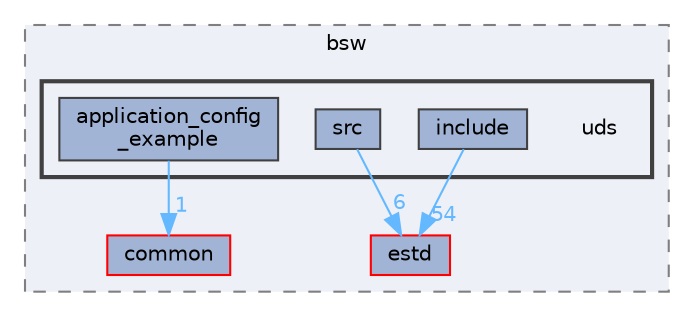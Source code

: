 digraph "uds"
{
 // LATEX_PDF_SIZE
  bgcolor="transparent";
  edge [fontname=Helvetica,fontsize=10,labelfontname=Helvetica,labelfontsize=10];
  node [fontname=Helvetica,fontsize=10,shape=box,height=0.2,width=0.4];
  compound=true
  subgraph clusterdir_6d5c880d47bd8ed5a2539072056c02e0 {
    graph [ bgcolor="#edf0f7", pencolor="grey50", label="bsw", fontname=Helvetica,fontsize=10 style="filled,dashed", URL="dir_6d5c880d47bd8ed5a2539072056c02e0.html",tooltip=""]
  dir_20a012b5fcadd4a8631b6f1c7befe460 [label="common", fillcolor="#a2b4d6", color="red", style="filled", URL="dir_20a012b5fcadd4a8631b6f1c7befe460.html",tooltip=""];
  dir_705ed472854f071e46e92f9933f4d565 [label="estd", fillcolor="#a2b4d6", color="red", style="filled", URL="dir_705ed472854f071e46e92f9933f4d565.html",tooltip=""];
  subgraph clusterdir_9c089a312cf4ed484a4c28b68bbb80d4 {
    graph [ bgcolor="#edf0f7", pencolor="grey25", label="", fontname=Helvetica,fontsize=10 style="filled,bold", URL="dir_9c089a312cf4ed484a4c28b68bbb80d4.html",tooltip=""]
    dir_9c089a312cf4ed484a4c28b68bbb80d4 [shape=plaintext, label="uds"];
  dir_88540dc4a140d820331c3f3698b44304 [label="application_config\l_example", fillcolor="#a2b4d6", color="grey25", style="filled", URL="dir_88540dc4a140d820331c3f3698b44304.html",tooltip=""];
  dir_cde98e899b35b5d35fa81339f2aae0b0 [label="include", fillcolor="#a2b4d6", color="grey25", style="filled", URL="dir_cde98e899b35b5d35fa81339f2aae0b0.html",tooltip=""];
  dir_649fb6d2d3abc15ff9f0a7a4535a1532 [label="src", fillcolor="#a2b4d6", color="grey25", style="filled", URL="dir_649fb6d2d3abc15ff9f0a7a4535a1532.html",tooltip=""];
  }
  }
  dir_88540dc4a140d820331c3f3698b44304->dir_20a012b5fcadd4a8631b6f1c7befe460 [headlabel="1", labeldistance=1.5 headhref="dir_000003_000044.html" href="dir_000003_000044.html" color="steelblue1" fontcolor="steelblue1"];
  dir_cde98e899b35b5d35fa81339f2aae0b0->dir_705ed472854f071e46e92f9933f4d565 [headlabel="54", labeldistance=1.5 headhref="dir_000119_000075.html" href="dir_000119_000075.html" color="steelblue1" fontcolor="steelblue1"];
  dir_649fb6d2d3abc15ff9f0a7a4535a1532->dir_705ed472854f071e46e92f9933f4d565 [headlabel="6", labeldistance=1.5 headhref="dir_000200_000075.html" href="dir_000200_000075.html" color="steelblue1" fontcolor="steelblue1"];
}
